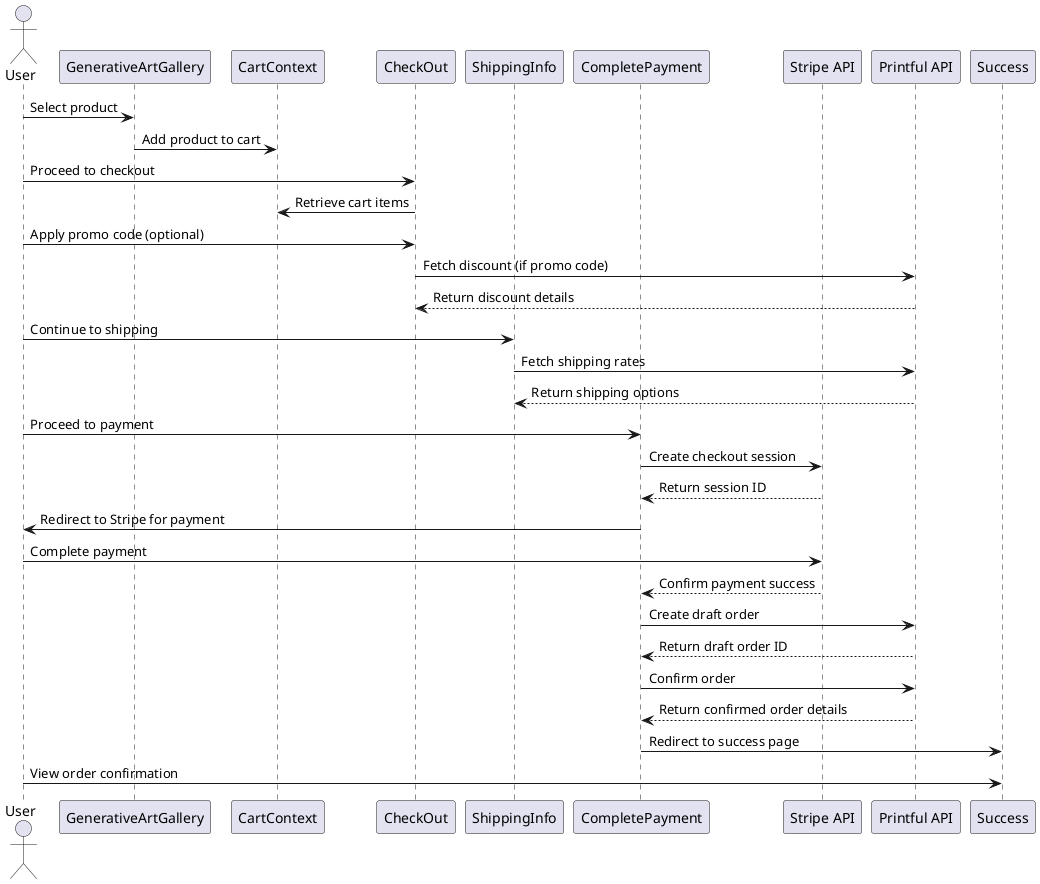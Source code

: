 @startuml Aborrasdesign
actor User
participant "GenerativeArtGallery" as Gallery
participant "CartContext" as Cart
participant "CheckOut" as Checkout
participant "ShippingInfo" as Shipping
participant "CompletePayment" as Payment
participant "Stripe API" as Stripe
participant "Printful API" as Printful
participant "Success" as SuccessPage

User -> Gallery: Select product
Gallery -> Cart: Add product to cart
User -> Checkout: Proceed to checkout
Checkout -> Cart: Retrieve cart items
User -> Checkout: Apply promo code (optional)
Checkout -> Printful: Fetch discount (if promo code)
Printful --> Checkout: Return discount details
User -> Shipping: Continue to shipping
Shipping -> Printful: Fetch shipping rates
Printful --> Shipping: Return shipping options
User -> Payment: Proceed to payment
Payment -> Stripe: Create checkout session
Stripe --> Payment: Return session ID
Payment -> User: Redirect to Stripe for payment
User -> Stripe: Complete payment
Stripe --> Payment: Confirm payment success
Payment -> Printful: Create draft order
Printful --> Payment: Return draft order ID
Payment -> Printful: Confirm order
Printful --> Payment: Return confirmed order details
Payment -> SuccessPage: Redirect to success page
User -> SuccessPage: View order confirmation
@enduml
